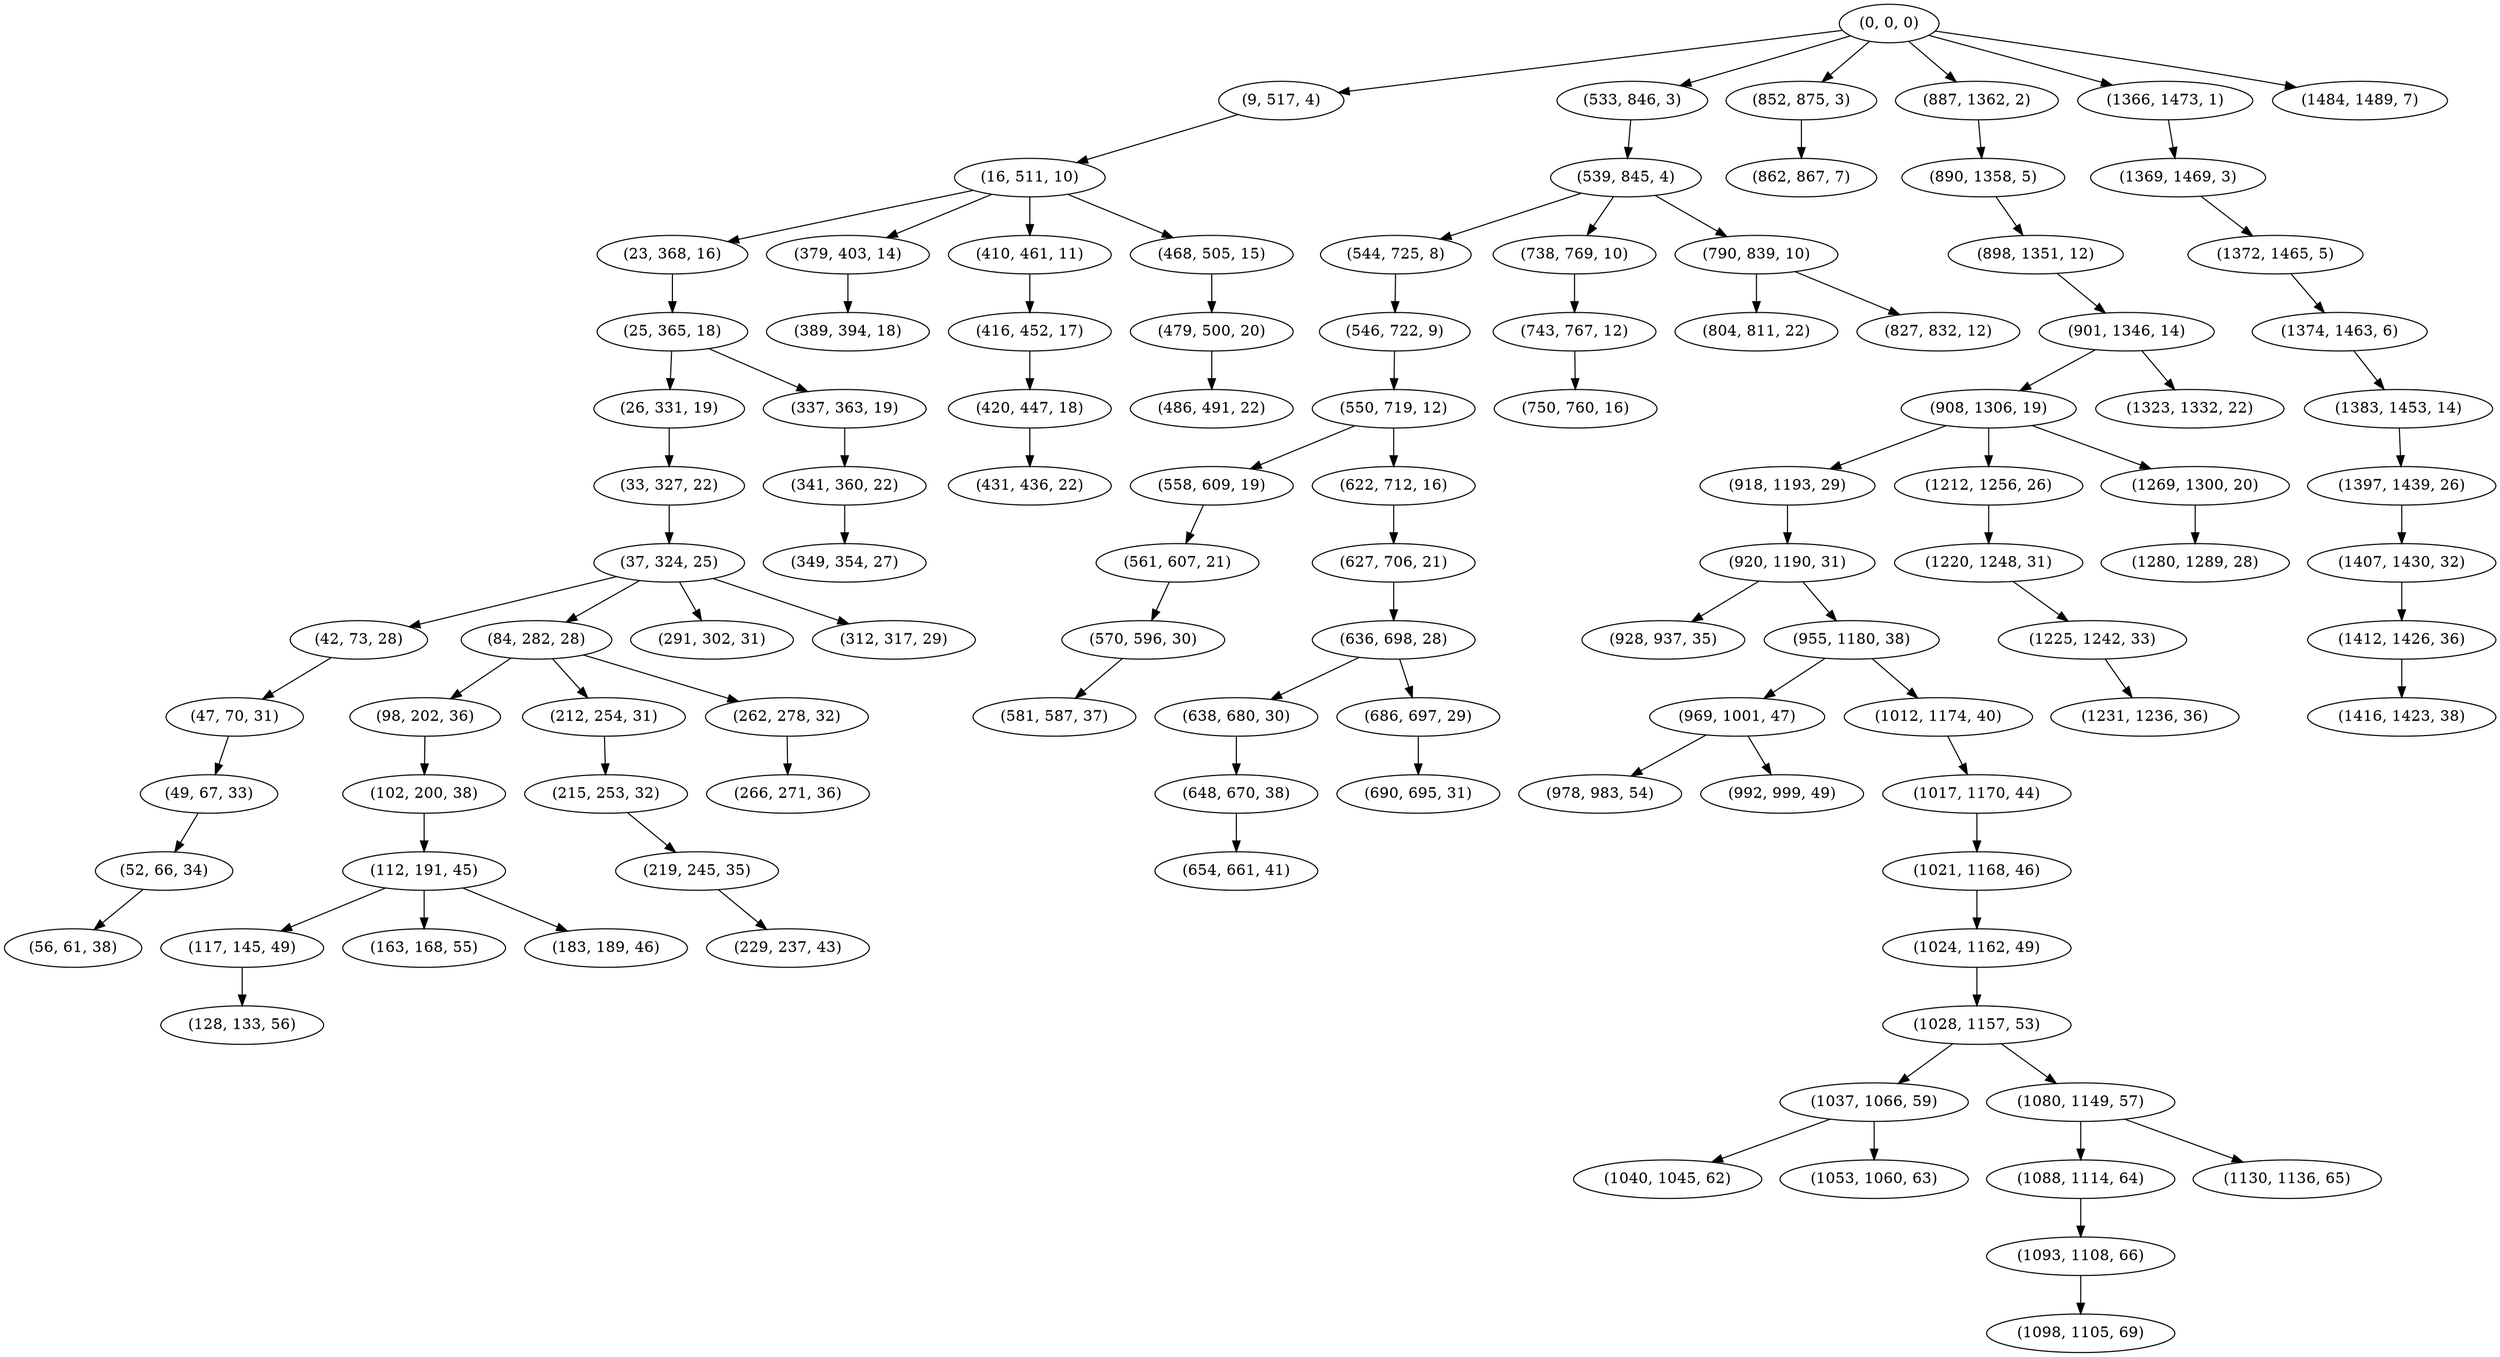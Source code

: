 digraph tree {
    "(0, 0, 0)";
    "(9, 517, 4)";
    "(16, 511, 10)";
    "(23, 368, 16)";
    "(25, 365, 18)";
    "(26, 331, 19)";
    "(33, 327, 22)";
    "(37, 324, 25)";
    "(42, 73, 28)";
    "(47, 70, 31)";
    "(49, 67, 33)";
    "(52, 66, 34)";
    "(56, 61, 38)";
    "(84, 282, 28)";
    "(98, 202, 36)";
    "(102, 200, 38)";
    "(112, 191, 45)";
    "(117, 145, 49)";
    "(128, 133, 56)";
    "(163, 168, 55)";
    "(183, 189, 46)";
    "(212, 254, 31)";
    "(215, 253, 32)";
    "(219, 245, 35)";
    "(229, 237, 43)";
    "(262, 278, 32)";
    "(266, 271, 36)";
    "(291, 302, 31)";
    "(312, 317, 29)";
    "(337, 363, 19)";
    "(341, 360, 22)";
    "(349, 354, 27)";
    "(379, 403, 14)";
    "(389, 394, 18)";
    "(410, 461, 11)";
    "(416, 452, 17)";
    "(420, 447, 18)";
    "(431, 436, 22)";
    "(468, 505, 15)";
    "(479, 500, 20)";
    "(486, 491, 22)";
    "(533, 846, 3)";
    "(539, 845, 4)";
    "(544, 725, 8)";
    "(546, 722, 9)";
    "(550, 719, 12)";
    "(558, 609, 19)";
    "(561, 607, 21)";
    "(570, 596, 30)";
    "(581, 587, 37)";
    "(622, 712, 16)";
    "(627, 706, 21)";
    "(636, 698, 28)";
    "(638, 680, 30)";
    "(648, 670, 38)";
    "(654, 661, 41)";
    "(686, 697, 29)";
    "(690, 695, 31)";
    "(738, 769, 10)";
    "(743, 767, 12)";
    "(750, 760, 16)";
    "(790, 839, 10)";
    "(804, 811, 22)";
    "(827, 832, 12)";
    "(852, 875, 3)";
    "(862, 867, 7)";
    "(887, 1362, 2)";
    "(890, 1358, 5)";
    "(898, 1351, 12)";
    "(901, 1346, 14)";
    "(908, 1306, 19)";
    "(918, 1193, 29)";
    "(920, 1190, 31)";
    "(928, 937, 35)";
    "(955, 1180, 38)";
    "(969, 1001, 47)";
    "(978, 983, 54)";
    "(992, 999, 49)";
    "(1012, 1174, 40)";
    "(1017, 1170, 44)";
    "(1021, 1168, 46)";
    "(1024, 1162, 49)";
    "(1028, 1157, 53)";
    "(1037, 1066, 59)";
    "(1040, 1045, 62)";
    "(1053, 1060, 63)";
    "(1080, 1149, 57)";
    "(1088, 1114, 64)";
    "(1093, 1108, 66)";
    "(1098, 1105, 69)";
    "(1130, 1136, 65)";
    "(1212, 1256, 26)";
    "(1220, 1248, 31)";
    "(1225, 1242, 33)";
    "(1231, 1236, 36)";
    "(1269, 1300, 20)";
    "(1280, 1289, 28)";
    "(1323, 1332, 22)";
    "(1366, 1473, 1)";
    "(1369, 1469, 3)";
    "(1372, 1465, 5)";
    "(1374, 1463, 6)";
    "(1383, 1453, 14)";
    "(1397, 1439, 26)";
    "(1407, 1430, 32)";
    "(1412, 1426, 36)";
    "(1416, 1423, 38)";
    "(1484, 1489, 7)";
    "(0, 0, 0)" -> "(9, 517, 4)";
    "(0, 0, 0)" -> "(533, 846, 3)";
    "(0, 0, 0)" -> "(852, 875, 3)";
    "(0, 0, 0)" -> "(887, 1362, 2)";
    "(0, 0, 0)" -> "(1366, 1473, 1)";
    "(0, 0, 0)" -> "(1484, 1489, 7)";
    "(9, 517, 4)" -> "(16, 511, 10)";
    "(16, 511, 10)" -> "(23, 368, 16)";
    "(16, 511, 10)" -> "(379, 403, 14)";
    "(16, 511, 10)" -> "(410, 461, 11)";
    "(16, 511, 10)" -> "(468, 505, 15)";
    "(23, 368, 16)" -> "(25, 365, 18)";
    "(25, 365, 18)" -> "(26, 331, 19)";
    "(25, 365, 18)" -> "(337, 363, 19)";
    "(26, 331, 19)" -> "(33, 327, 22)";
    "(33, 327, 22)" -> "(37, 324, 25)";
    "(37, 324, 25)" -> "(42, 73, 28)";
    "(37, 324, 25)" -> "(84, 282, 28)";
    "(37, 324, 25)" -> "(291, 302, 31)";
    "(37, 324, 25)" -> "(312, 317, 29)";
    "(42, 73, 28)" -> "(47, 70, 31)";
    "(47, 70, 31)" -> "(49, 67, 33)";
    "(49, 67, 33)" -> "(52, 66, 34)";
    "(52, 66, 34)" -> "(56, 61, 38)";
    "(84, 282, 28)" -> "(98, 202, 36)";
    "(84, 282, 28)" -> "(212, 254, 31)";
    "(84, 282, 28)" -> "(262, 278, 32)";
    "(98, 202, 36)" -> "(102, 200, 38)";
    "(102, 200, 38)" -> "(112, 191, 45)";
    "(112, 191, 45)" -> "(117, 145, 49)";
    "(112, 191, 45)" -> "(163, 168, 55)";
    "(112, 191, 45)" -> "(183, 189, 46)";
    "(117, 145, 49)" -> "(128, 133, 56)";
    "(212, 254, 31)" -> "(215, 253, 32)";
    "(215, 253, 32)" -> "(219, 245, 35)";
    "(219, 245, 35)" -> "(229, 237, 43)";
    "(262, 278, 32)" -> "(266, 271, 36)";
    "(337, 363, 19)" -> "(341, 360, 22)";
    "(341, 360, 22)" -> "(349, 354, 27)";
    "(379, 403, 14)" -> "(389, 394, 18)";
    "(410, 461, 11)" -> "(416, 452, 17)";
    "(416, 452, 17)" -> "(420, 447, 18)";
    "(420, 447, 18)" -> "(431, 436, 22)";
    "(468, 505, 15)" -> "(479, 500, 20)";
    "(479, 500, 20)" -> "(486, 491, 22)";
    "(533, 846, 3)" -> "(539, 845, 4)";
    "(539, 845, 4)" -> "(544, 725, 8)";
    "(539, 845, 4)" -> "(738, 769, 10)";
    "(539, 845, 4)" -> "(790, 839, 10)";
    "(544, 725, 8)" -> "(546, 722, 9)";
    "(546, 722, 9)" -> "(550, 719, 12)";
    "(550, 719, 12)" -> "(558, 609, 19)";
    "(550, 719, 12)" -> "(622, 712, 16)";
    "(558, 609, 19)" -> "(561, 607, 21)";
    "(561, 607, 21)" -> "(570, 596, 30)";
    "(570, 596, 30)" -> "(581, 587, 37)";
    "(622, 712, 16)" -> "(627, 706, 21)";
    "(627, 706, 21)" -> "(636, 698, 28)";
    "(636, 698, 28)" -> "(638, 680, 30)";
    "(636, 698, 28)" -> "(686, 697, 29)";
    "(638, 680, 30)" -> "(648, 670, 38)";
    "(648, 670, 38)" -> "(654, 661, 41)";
    "(686, 697, 29)" -> "(690, 695, 31)";
    "(738, 769, 10)" -> "(743, 767, 12)";
    "(743, 767, 12)" -> "(750, 760, 16)";
    "(790, 839, 10)" -> "(804, 811, 22)";
    "(790, 839, 10)" -> "(827, 832, 12)";
    "(852, 875, 3)" -> "(862, 867, 7)";
    "(887, 1362, 2)" -> "(890, 1358, 5)";
    "(890, 1358, 5)" -> "(898, 1351, 12)";
    "(898, 1351, 12)" -> "(901, 1346, 14)";
    "(901, 1346, 14)" -> "(908, 1306, 19)";
    "(901, 1346, 14)" -> "(1323, 1332, 22)";
    "(908, 1306, 19)" -> "(918, 1193, 29)";
    "(908, 1306, 19)" -> "(1212, 1256, 26)";
    "(908, 1306, 19)" -> "(1269, 1300, 20)";
    "(918, 1193, 29)" -> "(920, 1190, 31)";
    "(920, 1190, 31)" -> "(928, 937, 35)";
    "(920, 1190, 31)" -> "(955, 1180, 38)";
    "(955, 1180, 38)" -> "(969, 1001, 47)";
    "(955, 1180, 38)" -> "(1012, 1174, 40)";
    "(969, 1001, 47)" -> "(978, 983, 54)";
    "(969, 1001, 47)" -> "(992, 999, 49)";
    "(1012, 1174, 40)" -> "(1017, 1170, 44)";
    "(1017, 1170, 44)" -> "(1021, 1168, 46)";
    "(1021, 1168, 46)" -> "(1024, 1162, 49)";
    "(1024, 1162, 49)" -> "(1028, 1157, 53)";
    "(1028, 1157, 53)" -> "(1037, 1066, 59)";
    "(1028, 1157, 53)" -> "(1080, 1149, 57)";
    "(1037, 1066, 59)" -> "(1040, 1045, 62)";
    "(1037, 1066, 59)" -> "(1053, 1060, 63)";
    "(1080, 1149, 57)" -> "(1088, 1114, 64)";
    "(1080, 1149, 57)" -> "(1130, 1136, 65)";
    "(1088, 1114, 64)" -> "(1093, 1108, 66)";
    "(1093, 1108, 66)" -> "(1098, 1105, 69)";
    "(1212, 1256, 26)" -> "(1220, 1248, 31)";
    "(1220, 1248, 31)" -> "(1225, 1242, 33)";
    "(1225, 1242, 33)" -> "(1231, 1236, 36)";
    "(1269, 1300, 20)" -> "(1280, 1289, 28)";
    "(1366, 1473, 1)" -> "(1369, 1469, 3)";
    "(1369, 1469, 3)" -> "(1372, 1465, 5)";
    "(1372, 1465, 5)" -> "(1374, 1463, 6)";
    "(1374, 1463, 6)" -> "(1383, 1453, 14)";
    "(1383, 1453, 14)" -> "(1397, 1439, 26)";
    "(1397, 1439, 26)" -> "(1407, 1430, 32)";
    "(1407, 1430, 32)" -> "(1412, 1426, 36)";
    "(1412, 1426, 36)" -> "(1416, 1423, 38)";
}
